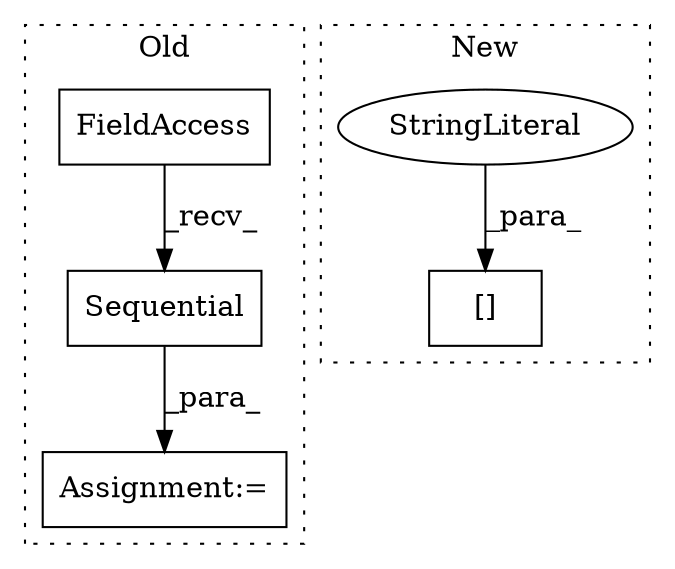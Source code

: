 digraph G {
subgraph cluster0 {
1 [label="Sequential" a="32" s="557,626" l="11,1" shape="box"];
3 [label="Assignment:=" a="7" s="547" l="1" shape="box"];
4 [label="FieldAccess" a="22" s="548" l="8" shape="box"];
label = "Old";
style="dotted";
}
subgraph cluster1 {
2 [label="[]" a="2" s="1369,1393" l="9,1" shape="box"];
5 [label="StringLiteral" a="45" s="1378" l="15" shape="ellipse"];
label = "New";
style="dotted";
}
1 -> 3 [label="_para_"];
4 -> 1 [label="_recv_"];
5 -> 2 [label="_para_"];
}